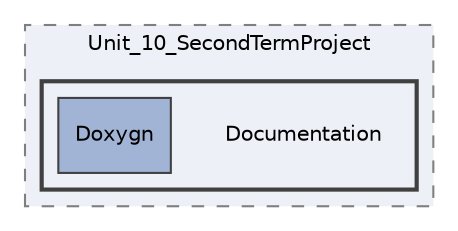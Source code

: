 digraph "Unit_10_SecondTermProject/Unit_10_SecondTermProject/Documentation"
{
 // LATEX_PDF_SIZE
  edge [fontname="Helvetica",fontsize="10",labelfontname="Helvetica",labelfontsize="10"];
  node [fontname="Helvetica",fontsize="10",shape=record];
  compound=true
  subgraph clusterdir_4ead88dd426b75b7fd802afec257107f {
    graph [ bgcolor="#edf0f7", pencolor="grey50", style="filled,dashed,", label="Unit_10_SecondTermProject", fontname="Helvetica", fontsize="10", URL="dir_4ead88dd426b75b7fd802afec257107f.html"]
  subgraph clusterdir_f8dbf3b72fd3629d14142d78f0e4ac96 {
    graph [ bgcolor="#edf0f7", pencolor="grey25", style="filled,bold,", label="", fontname="Helvetica", fontsize="10", URL="dir_f8dbf3b72fd3629d14142d78f0e4ac96.html"]
    dir_f8dbf3b72fd3629d14142d78f0e4ac96 [shape=plaintext, label="Documentation"];
  dir_419216de8737ca0a8b2208e86a0260bb [shape=box, label="Doxygn", style="filled,", fillcolor="#a2b4d6", color="grey25", URL="dir_419216de8737ca0a8b2208e86a0260bb.html"];
  }
  }
}
